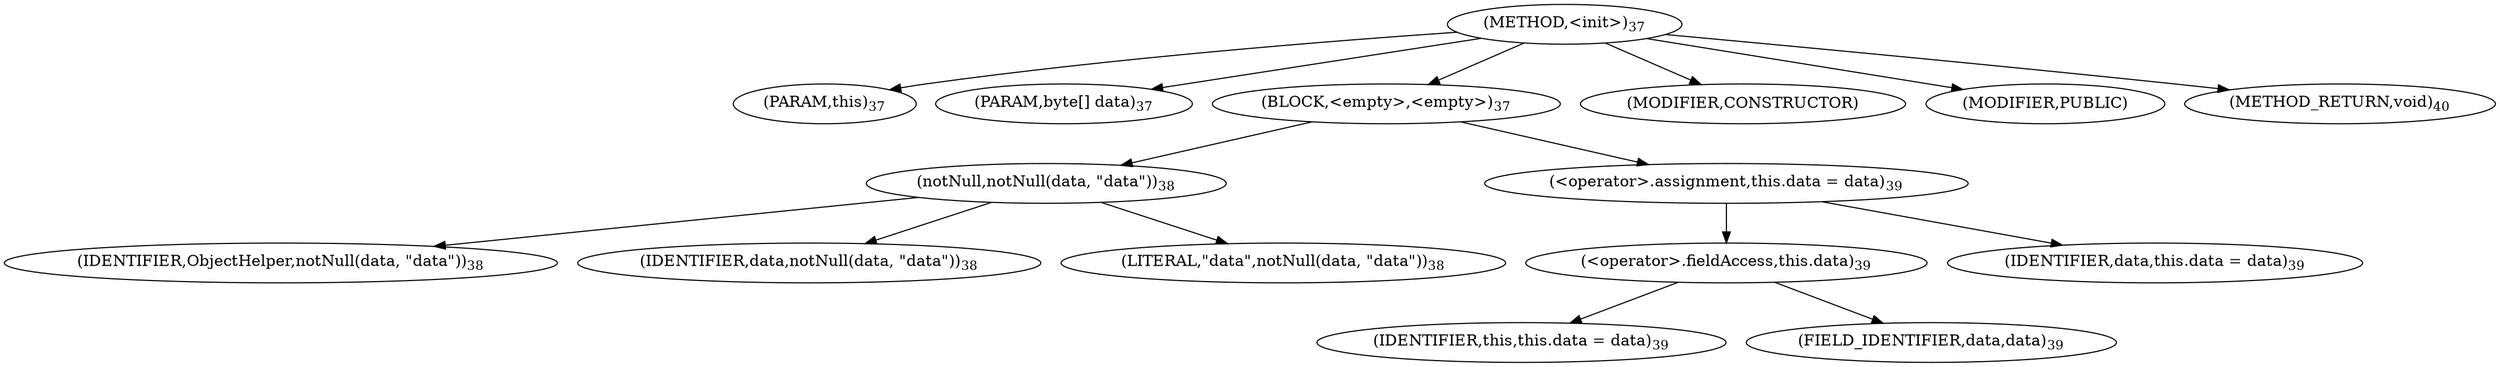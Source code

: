 digraph "&lt;init&gt;" {  
"25" [label = <(METHOD,&lt;init&gt;)<SUB>37</SUB>> ]
"4" [label = <(PARAM,this)<SUB>37</SUB>> ]
"26" [label = <(PARAM,byte[] data)<SUB>37</SUB>> ]
"27" [label = <(BLOCK,&lt;empty&gt;,&lt;empty&gt;)<SUB>37</SUB>> ]
"28" [label = <(notNull,notNull(data, &quot;data&quot;))<SUB>38</SUB>> ]
"29" [label = <(IDENTIFIER,ObjectHelper,notNull(data, &quot;data&quot;))<SUB>38</SUB>> ]
"30" [label = <(IDENTIFIER,data,notNull(data, &quot;data&quot;))<SUB>38</SUB>> ]
"31" [label = <(LITERAL,&quot;data&quot;,notNull(data, &quot;data&quot;))<SUB>38</SUB>> ]
"32" [label = <(&lt;operator&gt;.assignment,this.data = data)<SUB>39</SUB>> ]
"33" [label = <(&lt;operator&gt;.fieldAccess,this.data)<SUB>39</SUB>> ]
"3" [label = <(IDENTIFIER,this,this.data = data)<SUB>39</SUB>> ]
"34" [label = <(FIELD_IDENTIFIER,data,data)<SUB>39</SUB>> ]
"35" [label = <(IDENTIFIER,data,this.data = data)<SUB>39</SUB>> ]
"36" [label = <(MODIFIER,CONSTRUCTOR)> ]
"37" [label = <(MODIFIER,PUBLIC)> ]
"38" [label = <(METHOD_RETURN,void)<SUB>40</SUB>> ]
  "25" -> "4" 
  "25" -> "26" 
  "25" -> "27" 
  "25" -> "36" 
  "25" -> "37" 
  "25" -> "38" 
  "27" -> "28" 
  "27" -> "32" 
  "28" -> "29" 
  "28" -> "30" 
  "28" -> "31" 
  "32" -> "33" 
  "32" -> "35" 
  "33" -> "3" 
  "33" -> "34" 
}

